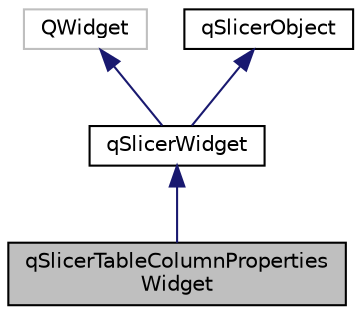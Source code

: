 digraph "qSlicerTableColumnPropertiesWidget"
{
  bgcolor="transparent";
  edge [fontname="Helvetica",fontsize="10",labelfontname="Helvetica",labelfontsize="10"];
  node [fontname="Helvetica",fontsize="10",shape=record];
  Node4 [label="qSlicerTableColumnProperties\lWidget",height=0.2,width=0.4,color="black", fillcolor="grey75", style="filled", fontcolor="black"];
  Node5 -> Node4 [dir="back",color="midnightblue",fontsize="10",style="solid",fontname="Helvetica"];
  Node5 [label="qSlicerWidget",height=0.2,width=0.4,color="black",URL="$classqSlicerWidget.html"];
  Node6 -> Node5 [dir="back",color="midnightblue",fontsize="10",style="solid",fontname="Helvetica"];
  Node6 [label="QWidget",height=0.2,width=0.4,color="grey75"];
  Node7 -> Node5 [dir="back",color="midnightblue",fontsize="10",style="solid",fontname="Helvetica"];
  Node7 [label="qSlicerObject",height=0.2,width=0.4,color="black",URL="$classqSlicerObject.html"];
}
